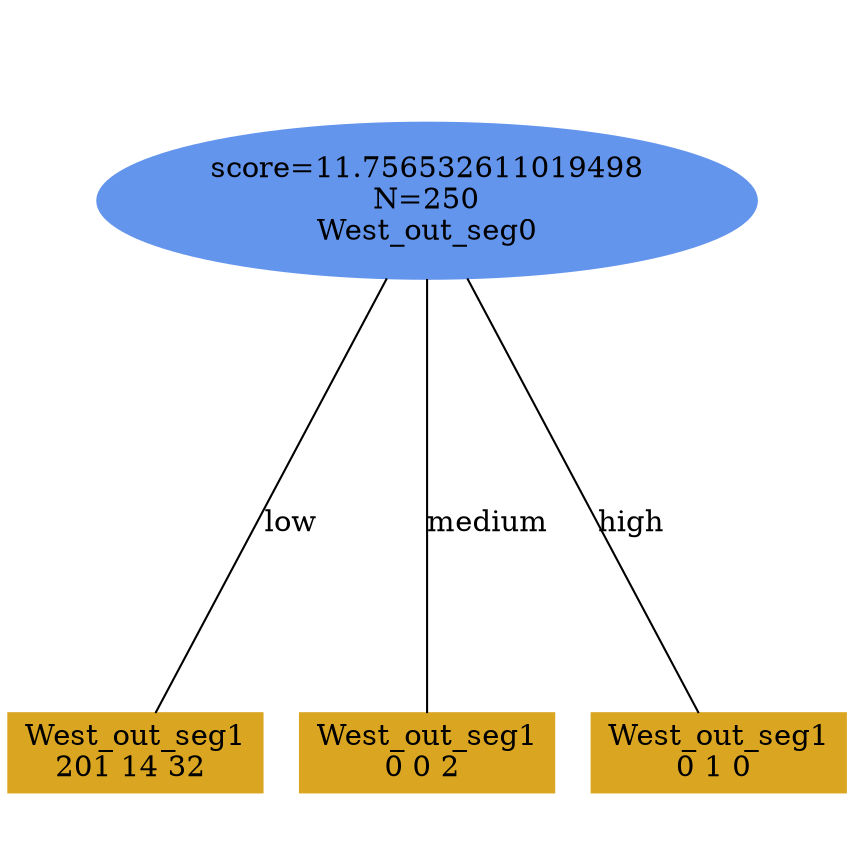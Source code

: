 digraph "DD" {
size = "7.5,10"
ratio=1.0;
center = true;
edge [dir = none];
{ rank = same; node [shape=ellipse, style=filled, color=cornflowerblue];"1079" [label="score=11.756532611019498\nN=250\nWest_out_seg0"];}
{ rank = same; node [shape=box, style=filled, color=goldenrod];"1080" [label="West_out_seg1\n201 14 32 "];}
{ rank = same; node [shape=box, style=filled, color=goldenrod];"1081" [label="West_out_seg1\n0 0 2 "];}
{ rank = same; node [shape=box, style=filled, color=goldenrod];"1082" [label="West_out_seg1\n0 1 0 "];}
"1079" -> "1080" [label = "low"];
"1079" -> "1081" [label = "medium"];
"1079" -> "1082" [label = "high"];

}